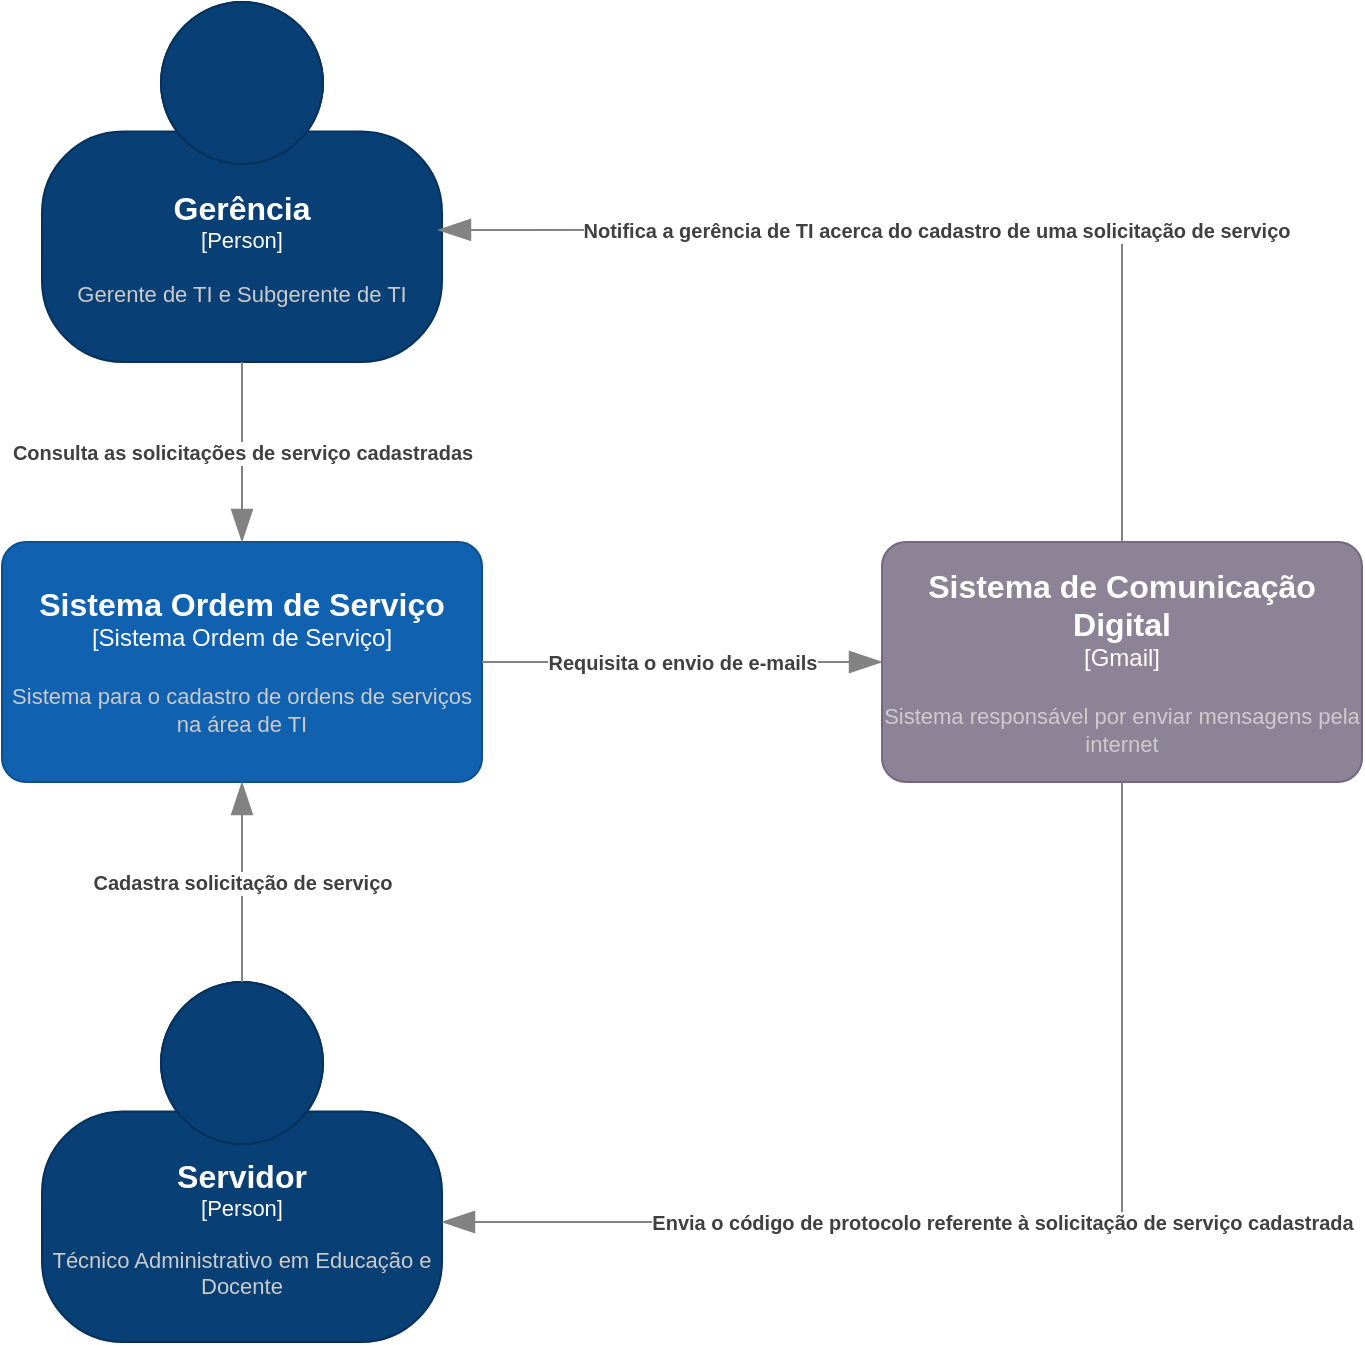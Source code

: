 <mxfile version="24.7.8" pages="2">
  <diagram name="Diagrama de Contexto" id="l7IQhvX9PR3_xffNlLIg">
    <mxGraphModel dx="1098" dy="828" grid="1" gridSize="10" guides="1" tooltips="1" connect="1" arrows="1" fold="1" page="1" pageScale="1" pageWidth="827" pageHeight="1169" math="0" shadow="0">
      <root>
        <mxCell id="0" />
        <mxCell id="1" parent="0" />
        <object placeholders="1" c4Name="Gerência" c4Type="Person" c4Description="Gerente de TI e Subgerente de TI" label="&lt;font style=&quot;font-size: 16px&quot;&gt;&lt;b&gt;%c4Name%&lt;/b&gt;&lt;/font&gt;&lt;div&gt;[%c4Type%]&lt;/div&gt;&lt;br&gt;&lt;div&gt;&lt;font style=&quot;font-size: 11px&quot;&gt;&lt;font color=&quot;#cccccc&quot;&gt;%c4Description%&lt;/font&gt;&lt;/div&gt;" id="0PCF98sf9Mlrs2fPqPyZ-1">
          <mxCell style="html=1;fontSize=11;dashed=0;whiteSpace=wrap;fillColor=#083F75;strokeColor=#06315C;fontColor=#ffffff;shape=mxgraph.c4.person2;align=center;metaEdit=1;points=[[0.5,0,0],[1,0.5,0],[1,0.75,0],[0.75,1,0],[0.5,1,0],[0.25,1,0],[0,0.75,0],[0,0.5,0]];resizable=0;" vertex="1" parent="1">
            <mxGeometry x="110" y="100" width="200" height="180" as="geometry" />
          </mxCell>
        </object>
        <object placeholders="1" c4Name="Servidor" c4Type="Person" c4Description="Técnico Administrativo em Educação e Docente" label="&lt;font style=&quot;font-size: 16px&quot;&gt;&lt;b&gt;%c4Name%&lt;/b&gt;&lt;/font&gt;&lt;div&gt;[%c4Type%]&lt;/div&gt;&lt;br&gt;&lt;div&gt;&lt;font style=&quot;font-size: 11px&quot;&gt;&lt;font color=&quot;#cccccc&quot;&gt;%c4Description%&lt;/font&gt;&lt;/div&gt;" id="0PCF98sf9Mlrs2fPqPyZ-2">
          <mxCell style="html=1;fontSize=11;dashed=0;whiteSpace=wrap;fillColor=#083F75;strokeColor=#06315C;fontColor=#ffffff;shape=mxgraph.c4.person2;align=center;metaEdit=1;points=[[0.5,0,0],[1,0.5,0],[1,0.75,0],[0.75,1,0],[0.5,1,0],[0.25,1,0],[0,0.75,0],[0,0.5,0]];resizable=0;" vertex="1" parent="1">
            <mxGeometry x="110" y="590" width="200" height="180" as="geometry" />
          </mxCell>
        </object>
        <object placeholders="1" c4Name="Sistema Ordem de Serviço" c4Type="Sistema Ordem de Serviço" c4Description="Sistema para o cadastro de ordens de serviços na área de TI" label="&lt;font style=&quot;font-size: 16px&quot;&gt;&lt;b&gt;%c4Name%&lt;/b&gt;&lt;/font&gt;&lt;div&gt;[%c4Type%]&lt;/div&gt;&lt;br&gt;&lt;div&gt;&lt;font style=&quot;font-size: 11px&quot;&gt;&lt;font color=&quot;#cccccc&quot;&gt;%c4Description%&lt;/font&gt;&lt;/div&gt;" id="0PCF98sf9Mlrs2fPqPyZ-3">
          <mxCell style="rounded=1;whiteSpace=wrap;html=1;labelBackgroundColor=none;fillColor=#1061B0;fontColor=#ffffff;align=center;arcSize=10;strokeColor=#0D5091;metaEdit=1;resizable=0;points=[[0.25,0,0],[0.5,0,0],[0.75,0,0],[1,0.25,0],[1,0.5,0],[1,0.75,0],[0.75,1,0],[0.5,1,0],[0.25,1,0],[0,0.75,0],[0,0.5,0],[0,0.25,0]];" vertex="1" parent="1">
            <mxGeometry x="90" y="370" width="240" height="120" as="geometry" />
          </mxCell>
        </object>
        <object placeholders="1" c4Name="Sistema de Comunicação Digital" c4Type="Gmail" c4Description="Sistema responsável por enviar mensagens pela internet" label="&lt;font style=&quot;font-size: 16px&quot;&gt;&lt;b&gt;%c4Name%&lt;/b&gt;&lt;/font&gt;&lt;div&gt;[%c4Type%]&lt;/div&gt;&lt;br&gt;&lt;div&gt;&lt;font style=&quot;font-size: 11px&quot;&gt;&lt;font color=&quot;#cccccc&quot;&gt;%c4Description%&lt;/font&gt;&lt;/div&gt;" id="0PCF98sf9Mlrs2fPqPyZ-4">
          <mxCell style="rounded=1;whiteSpace=wrap;html=1;labelBackgroundColor=none;fillColor=#8C8496;fontColor=#ffffff;align=center;arcSize=10;strokeColor=#736782;metaEdit=1;resizable=0;points=[[0.25,0,0],[0.5,0,0],[0.75,0,0],[1,0.25,0],[1,0.5,0],[1,0.75,0],[0.75,1,0],[0.5,1,0],[0.25,1,0],[0,0.75,0],[0,0.5,0],[0,0.25,0]];" vertex="1" parent="1">
            <mxGeometry x="530" y="370" width="240" height="120" as="geometry" />
          </mxCell>
        </object>
        <object placeholders="1" c4Type="Relationship" c4Description="Consulta as solicitações de serviço cadastradas" label="&lt;div style=&quot;text-align: left&quot;&gt;&lt;div style=&quot;text-align: center&quot;&gt;&lt;b&gt;%c4Description%&lt;/b&gt;&lt;/div&gt;" id="0PCF98sf9Mlrs2fPqPyZ-5">
          <mxCell style="endArrow=blockThin;html=1;fontSize=10;fontColor=#404040;strokeWidth=1;endFill=1;strokeColor=#828282;elbow=vertical;metaEdit=1;endSize=14;startSize=14;jumpStyle=arc;jumpSize=16;rounded=0;edgeStyle=orthogonalEdgeStyle;" edge="1" parent="1" source="0PCF98sf9Mlrs2fPqPyZ-1" target="0PCF98sf9Mlrs2fPqPyZ-3">
            <mxGeometry width="240" relative="1" as="geometry">
              <mxPoint x="360" y="210" as="sourcePoint" />
              <mxPoint x="600" y="210" as="targetPoint" />
            </mxGeometry>
          </mxCell>
        </object>
        <object placeholders="1" c4Type="Relationship" c4Description="Cadastra solicitação de serviço" label="&lt;div style=&quot;text-align: left&quot;&gt;&lt;div style=&quot;text-align: center&quot;&gt;&lt;b&gt;%c4Description%&lt;/b&gt;&lt;/div&gt;" id="0PCF98sf9Mlrs2fPqPyZ-6">
          <mxCell style="endArrow=blockThin;html=1;fontSize=10;fontColor=#404040;strokeWidth=1;endFill=1;strokeColor=#828282;elbow=vertical;metaEdit=1;endSize=14;startSize=14;jumpStyle=arc;jumpSize=16;rounded=0;edgeStyle=orthogonalEdgeStyle;" edge="1" parent="1" source="0PCF98sf9Mlrs2fPqPyZ-2" target="0PCF98sf9Mlrs2fPqPyZ-3">
            <mxGeometry width="240" relative="1" as="geometry">
              <mxPoint x="80" y="420" as="sourcePoint" />
              <mxPoint x="320" y="420" as="targetPoint" />
            </mxGeometry>
          </mxCell>
        </object>
        <object placeholders="1" c4Type="Relationship" c4Description="Requisita o envio de e-mails" label="&lt;div style=&quot;text-align: left&quot;&gt;&lt;div style=&quot;text-align: center&quot;&gt;&lt;b&gt;%c4Description%&lt;/b&gt;&lt;/div&gt;" id="0PCF98sf9Mlrs2fPqPyZ-8">
          <mxCell style="endArrow=blockThin;html=1;fontSize=10;fontColor=#404040;strokeWidth=1;endFill=1;strokeColor=#828282;elbow=vertical;metaEdit=1;endSize=14;startSize=14;jumpStyle=arc;jumpSize=16;rounded=0;edgeStyle=orthogonalEdgeStyle;" edge="1" parent="1" source="0PCF98sf9Mlrs2fPqPyZ-3" target="0PCF98sf9Mlrs2fPqPyZ-4">
            <mxGeometry width="240" relative="1" as="geometry">
              <mxPoint x="290" y="300" as="sourcePoint" />
              <mxPoint x="530" y="300" as="targetPoint" />
            </mxGeometry>
          </mxCell>
        </object>
        <object placeholders="1" c4Type="Relationship" c4Description="Notifica a gerência de TI acerca do cadastro de uma solicitação de serviço" label="&lt;div style=&quot;text-align: left&quot;&gt;&lt;div style=&quot;text-align: center&quot;&gt;&lt;b&gt;%c4Description%&lt;/b&gt;&lt;/div&gt;" id="0PCF98sf9Mlrs2fPqPyZ-9">
          <mxCell style="endArrow=blockThin;html=1;fontSize=10;fontColor=#404040;strokeWidth=1;endFill=1;strokeColor=#828282;elbow=vertical;metaEdit=1;endSize=14;startSize=14;jumpStyle=arc;jumpSize=16;rounded=0;edgeStyle=orthogonalEdgeStyle;entryX=0.99;entryY=0.633;entryDx=0;entryDy=0;entryPerimeter=0;" edge="1" parent="1" source="0PCF98sf9Mlrs2fPqPyZ-4" target="0PCF98sf9Mlrs2fPqPyZ-1">
            <mxGeometry width="240" relative="1" as="geometry">
              <mxPoint x="290" y="300" as="sourcePoint" />
              <mxPoint x="530" y="300" as="targetPoint" />
              <Array as="points">
                <mxPoint x="650" y="214" />
              </Array>
            </mxGeometry>
          </mxCell>
        </object>
        <object placeholders="1" c4Type="Relationship" c4Description="Envia o código de protocolo referente à solicitação de serviço cadastrada" label="&lt;div style=&quot;text-align: left&quot;&gt;&lt;div style=&quot;text-align: center&quot;&gt;&lt;b&gt;%c4Description%&lt;/b&gt;&lt;/div&gt;" id="0PCF98sf9Mlrs2fPqPyZ-10">
          <mxCell style="endArrow=blockThin;html=1;fontSize=10;fontColor=#404040;strokeWidth=1;endFill=1;strokeColor=#828282;elbow=vertical;metaEdit=1;endSize=14;startSize=14;jumpStyle=arc;jumpSize=16;rounded=0;edgeStyle=orthogonalEdgeStyle;" edge="1" parent="1" source="0PCF98sf9Mlrs2fPqPyZ-4" target="0PCF98sf9Mlrs2fPqPyZ-2">
            <mxGeometry width="240" relative="1" as="geometry">
              <mxPoint x="290" y="600" as="sourcePoint" />
              <mxPoint x="530" y="600" as="targetPoint" />
              <Array as="points">
                <mxPoint x="650" y="710" />
              </Array>
            </mxGeometry>
          </mxCell>
        </object>
      </root>
    </mxGraphModel>
  </diagram>
  <diagram id="yzLP6PqBW0DG0y2JhefC" name="Diagrama de Container">
    <mxGraphModel dx="1098" dy="828" grid="1" gridSize="10" guides="1" tooltips="1" connect="1" arrows="1" fold="1" page="1" pageScale="1" pageWidth="827" pageHeight="1169" math="0" shadow="0">
      <root>
        <mxCell id="0" />
        <mxCell id="1" parent="0" />
        <object placeholders="1" c4Name="Servidor" c4Type="Person" c4Description="Técnico Administrativo em Educação e Docente" label="&lt;font style=&quot;font-size: 16px&quot;&gt;&lt;b&gt;%c4Name%&lt;/b&gt;&lt;/font&gt;&lt;div&gt;[%c4Type%]&lt;/div&gt;&lt;br&gt;&lt;div&gt;&lt;font style=&quot;font-size: 11px&quot;&gt;&lt;font color=&quot;#cccccc&quot;&gt;%c4Description%&lt;/font&gt;&lt;/div&gt;" id="FTX1FZSZpePE-LAoVEPy-1">
          <mxCell style="html=1;fontSize=11;dashed=0;whiteSpace=wrap;fillColor=#083F75;strokeColor=#06315C;fontColor=#ffffff;shape=mxgraph.c4.person2;align=center;metaEdit=1;points=[[0.5,0,0],[1,0.5,0],[1,0.75,0],[0.75,1,0],[0.5,1,0],[0.25,1,0],[0,0.75,0],[0,0.5,0]];resizable=0;" vertex="1" parent="1">
            <mxGeometry x="20" y="20" width="200" height="180" as="geometry" />
          </mxCell>
        </object>
        <object placeholders="1" c4Name="Navegador" c4Type="Container" c4Technology="e.g. JavaScript." c4Description="Fornece todas as funcionalidades do sistema Ordem de Serviço aos usuários através do navegador web." label="&lt;font style=&quot;font-size: 16px&quot;&gt;&lt;b&gt;%c4Name%&lt;/b&gt;&lt;/font&gt;&lt;div&gt;[%c4Type%:&amp;nbsp;%c4Technology%]&lt;/div&gt;&lt;br&gt;&lt;div&gt;&lt;font style=&quot;font-size: 11px&quot;&gt;&lt;font color=&quot;#E6E6E6&quot;&gt;%c4Description%&lt;/font&gt;&lt;/div&gt;" id="OvtsnfxfO08xQFcPF3et-1">
          <mxCell style="shape=mxgraph.c4.webBrowserContainer2;whiteSpace=wrap;html=1;boundedLbl=1;rounded=0;labelBackgroundColor=none;strokeColor=#118ACD;fillColor=#23A2D9;strokeColor=#118ACD;strokeColor2=#0E7DAD;fontSize=12;fontColor=#ffffff;align=center;metaEdit=1;points=[[0.5,0,0],[1,0.25,0],[1,0.5,0],[1,0.75,0],[0.5,1,0],[0,0.75,0],[0,0.5,0],[0,0.25,0]];resizable=0;" vertex="1" parent="1">
            <mxGeometry x="294" y="300" width="240" height="160" as="geometry" />
          </mxCell>
        </object>
        <object placeholders="1" c4Type="Relationship" c4Description="Acessa" label="&lt;div style=&quot;text-align: left&quot;&gt;&lt;div style=&quot;text-align: center&quot;&gt;&lt;b&gt;%c4Description%&lt;/b&gt;&lt;/div&gt;" id="OvtsnfxfO08xQFcPF3et-2">
          <mxCell style="endArrow=blockThin;html=1;fontSize=10;fontColor=#404040;strokeWidth=1;endFill=1;strokeColor=#828282;elbow=vertical;metaEdit=1;endSize=14;startSize=14;jumpStyle=arc;jumpSize=16;rounded=0;edgeStyle=orthogonalEdgeStyle;entryX=0.5;entryY=0;entryDx=0;entryDy=0;entryPerimeter=0;" edge="1" parent="1" source="FTX1FZSZpePE-LAoVEPy-1" target="OvtsnfxfO08xQFcPF3et-1">
            <mxGeometry width="240" relative="1" as="geometry">
              <mxPoint x="290" y="430" as="sourcePoint" />
              <mxPoint x="530" y="430" as="targetPoint" />
              <Array as="points">
                <mxPoint x="120" y="250" />
                <mxPoint x="414" y="250" />
              </Array>
            </mxGeometry>
          </mxCell>
        </object>
        <object placeholders="1" c4Name="API" c4Type="Container" c4Technology="e.g. asp.net." c4Description="Fornece funcionalidades do Sistema Ordem de serviço através de uma API" label="&lt;font style=&quot;font-size: 16px&quot;&gt;&lt;b&gt;%c4Name%&lt;/b&gt;&lt;/font&gt;&lt;div&gt;[%c4Type%: %c4Technology%]&lt;/div&gt;&lt;br&gt;&lt;div&gt;&lt;font style=&quot;font-size: 11px&quot;&gt;&lt;font color=&quot;#E6E6E6&quot;&gt;%c4Description%&lt;/font&gt;&lt;/div&gt;" id="OvtsnfxfO08xQFcPF3et-3">
          <mxCell style="rounded=1;whiteSpace=wrap;html=1;fontSize=11;labelBackgroundColor=none;fillColor=#23A2D9;fontColor=#ffffff;align=center;arcSize=10;strokeColor=#0E7DAD;metaEdit=1;resizable=0;points=[[0.25,0,0],[0.5,0,0],[0.75,0,0],[1,0.25,0],[1,0.5,0],[1,0.75,0],[0.75,1,0],[0.5,1,0],[0.25,1,0],[0,0.75,0],[0,0.5,0],[0,0.25,0]];" vertex="1" parent="1">
            <mxGeometry x="294" y="740" width="240" height="120" as="geometry" />
          </mxCell>
        </object>
        <object placeholders="1" c4Name="Sistema Ordem de Serviço" c4Type="Sistema Ordem de Serviço" c4Description="Sistema para o cadastro de ordens de serviços na área de TI." label="&lt;font style=&quot;font-size: 16px&quot;&gt;&lt;b&gt;%c4Name%&lt;/b&gt;&lt;/font&gt;&lt;div&gt;[%c4Type%]&lt;/div&gt;&lt;br&gt;&lt;div&gt;&lt;font style=&quot;font-size: 11px&quot;&gt;&lt;font color=&quot;#cccccc&quot;&gt;%c4Description%&lt;/font&gt;&lt;/div&gt;" id="OvtsnfxfO08xQFcPF3et-7">
          <mxCell style="rounded=1;whiteSpace=wrap;html=1;labelBackgroundColor=none;fillColor=#1061B0;fontColor=#ffffff;align=center;arcSize=10;strokeColor=#0D5091;metaEdit=1;resizable=0;points=[[0.25,0,0],[0.5,0,0],[0.75,0,0],[1,0.25,0],[1,0.5,0],[1,0.75,0],[0.75,1,0],[0.5,1,0],[0.25,1,0],[0,0.75,0],[0,0.5,0],[0,0.25,0]];" vertex="1" parent="1">
            <mxGeometry x="294" y="540" width="240" height="120" as="geometry" />
          </mxCell>
        </object>
        <object placeholders="1" c4Name="Gerência" c4Type="Person" c4Description="Gerente de TI e Subgerente de TI" label="&lt;font style=&quot;font-size: 16px&quot;&gt;&lt;b&gt;%c4Name%&lt;/b&gt;&lt;/font&gt;&lt;div&gt;[%c4Type%]&lt;/div&gt;&lt;br&gt;&lt;div&gt;&lt;font style=&quot;font-size: 11px&quot;&gt;&lt;font color=&quot;#cccccc&quot;&gt;%c4Description%&lt;/font&gt;&lt;/div&gt;" id="OvtsnfxfO08xQFcPF3et-8">
          <mxCell style="html=1;fontSize=11;dashed=0;whiteSpace=wrap;fillColor=#083F75;strokeColor=#06315C;fontColor=#ffffff;shape=mxgraph.c4.person2;align=center;metaEdit=1;points=[[0.5,0,0],[1,0.5,0],[1,0.75,0],[0.75,1,0],[0.5,1,0],[0.25,1,0],[0,0.75,0],[0,0.5,0]];resizable=0;" vertex="1" parent="1">
            <mxGeometry x="570" y="20" width="200" height="180" as="geometry" />
          </mxCell>
        </object>
        <object placeholders="1" c4Type="Relationship" c4Description="Acessa" label="&lt;div style=&quot;text-align: left&quot;&gt;&lt;div style=&quot;text-align: center&quot;&gt;&lt;b&gt;%c4Description%&lt;/b&gt;&lt;/div&gt;" id="OvtsnfxfO08xQFcPF3et-9">
          <mxCell style="endArrow=blockThin;html=1;fontSize=10;fontColor=#404040;strokeWidth=1;endFill=1;strokeColor=#828282;elbow=vertical;metaEdit=1;endSize=14;startSize=14;jumpStyle=arc;jumpSize=16;rounded=0;edgeStyle=orthogonalEdgeStyle;" edge="1" parent="1" source="OvtsnfxfO08xQFcPF3et-8" target="OvtsnfxfO08xQFcPF3et-1">
            <mxGeometry width="240" relative="1" as="geometry">
              <mxPoint x="670" y="203.04" as="sourcePoint" />
              <mxPoint x="437.04" y="310.0" as="targetPoint" />
              <Array as="points">
                <mxPoint x="630" y="250" />
                <mxPoint x="430" y="250" />
              </Array>
            </mxGeometry>
          </mxCell>
        </object>
        <object placeholders="1" c4Type="Relationship" c4Description="Faz chamada para o sistema Ordem de Serviço" label="&lt;div style=&quot;text-align: left&quot;&gt;&lt;div style=&quot;text-align: center&quot;&gt;&lt;b&gt;%c4Description%&lt;/b&gt;&lt;/div&gt;" id="M8nmXQjFsvagFadEKO5p-1">
          <mxCell style="endArrow=blockThin;html=1;fontSize=10;fontColor=#404040;strokeWidth=1;endFill=1;strokeColor=#828282;elbow=vertical;metaEdit=1;endSize=14;startSize=14;jumpStyle=arc;jumpSize=16;rounded=0;edgeStyle=orthogonalEdgeStyle;" edge="1" parent="1" source="OvtsnfxfO08xQFcPF3et-1" target="OvtsnfxfO08xQFcPF3et-7">
            <mxGeometry width="240" relative="1" as="geometry">
              <mxPoint x="290" y="450" as="sourcePoint" />
              <mxPoint x="530" y="450" as="targetPoint" />
            </mxGeometry>
          </mxCell>
        </object>
        <object placeholders="1" c4Type="Relationship" c4Technology="e.g. HTTP" c4Description="e.g. Faz Chamadas de API para" label="&lt;div style=&quot;text-align: left&quot;&gt;&lt;div style=&quot;text-align: center&quot;&gt;&lt;b&gt;%c4Description%&lt;/b&gt;&lt;/div&gt;&lt;div style=&quot;text-align: center&quot;&gt;[%c4Technology%]&lt;/div&gt;&lt;/div&gt;" id="M8nmXQjFsvagFadEKO5p-2">
          <mxCell style="endArrow=blockThin;html=1;fontSize=10;fontColor=#404040;strokeWidth=1;endFill=1;strokeColor=#828282;elbow=vertical;metaEdit=1;endSize=14;startSize=14;jumpStyle=arc;jumpSize=16;rounded=0;edgeStyle=orthogonalEdgeStyle;" edge="1" parent="1" source="OvtsnfxfO08xQFcPF3et-7" target="OvtsnfxfO08xQFcPF3et-3">
            <mxGeometry width="240" relative="1" as="geometry">
              <mxPoint x="290" y="750" as="sourcePoint" />
              <mxPoint x="530" y="750" as="targetPoint" />
            </mxGeometry>
          </mxCell>
        </object>
        <object placeholders="1" c4Name="Banco de Dados" c4Type="Container" c4Technology="e.g. MySQL" c4Description="Armazena informações de registros das solicitações de serviços na área de TI" label="&lt;font style=&quot;font-size: 16px&quot;&gt;&lt;b&gt;%c4Name%&lt;/b&gt;&lt;/font&gt;&lt;div&gt;[%c4Type%:&amp;nbsp;%c4Technology%]&lt;/div&gt;&lt;br&gt;&lt;div&gt;&lt;font style=&quot;font-size: 11px&quot;&gt;&lt;font color=&quot;#E6E6E6&quot;&gt;%c4Description%&lt;/font&gt;&lt;/div&gt;" id="M8nmXQjFsvagFadEKO5p-3">
          <mxCell style="shape=cylinder3;size=15;whiteSpace=wrap;html=1;boundedLbl=1;rounded=0;labelBackgroundColor=none;fillColor=#23A2D9;fontSize=12;fontColor=#ffffff;align=center;strokeColor=#0E7DAD;metaEdit=1;points=[[0.5,0,0],[1,0.25,0],[1,0.5,0],[1,0.75,0],[0.5,1,0],[0,0.75,0],[0,0.5,0],[0,0.25,0]];resizable=0;" vertex="1" parent="1">
            <mxGeometry x="60" y="970" width="240" height="120" as="geometry" />
          </mxCell>
        </object>
        <object placeholders="1" c4Type="Relationship" c4Description="Armazena e recupera os registros das solicitações de serviço na área de TI" label="&lt;div style=&quot;text-align: left&quot;&gt;&lt;div style=&quot;text-align: center&quot;&gt;&lt;b&gt;%c4Description%&lt;/b&gt;&lt;/div&gt;" id="M8nmXQjFsvagFadEKO5p-4">
          <mxCell style="endArrow=blockThin;html=1;fontSize=10;fontColor=#404040;strokeWidth=1;endFill=1;strokeColor=#828282;elbow=vertical;metaEdit=1;endSize=14;startSize=14;jumpStyle=arc;jumpSize=16;rounded=0;edgeStyle=orthogonalEdgeStyle;" edge="1" parent="1" source="OvtsnfxfO08xQFcPF3et-3" target="M8nmXQjFsvagFadEKO5p-3">
            <mxGeometry width="240" relative="1" as="geometry">
              <mxPoint x="290" y="750" as="sourcePoint" />
              <mxPoint x="530" y="750" as="targetPoint" />
              <Array as="points">
                <mxPoint x="390" y="915" />
                <mxPoint x="170" y="915" />
              </Array>
            </mxGeometry>
          </mxCell>
        </object>
        <object placeholders="1" c4Name="Sistema de Comunicação Digital" c4Type="Gmail" c4Description="Sistema responsável por enviar mensagens pela internet." label="&lt;font style=&quot;font-size: 16px&quot;&gt;&lt;b&gt;%c4Name%&lt;/b&gt;&lt;/font&gt;&lt;div&gt;[%c4Type%]&lt;/div&gt;&lt;br&gt;&lt;div&gt;&lt;font style=&quot;font-size: 11px&quot;&gt;&lt;font color=&quot;#cccccc&quot;&gt;%c4Description%&lt;/font&gt;&lt;/div&gt;" id="M8nmXQjFsvagFadEKO5p-5">
          <mxCell style="rounded=1;whiteSpace=wrap;html=1;labelBackgroundColor=none;fillColor=#8C8496;fontColor=#ffffff;align=center;arcSize=10;strokeColor=#736782;metaEdit=1;resizable=0;points=[[0.25,0,0],[0.5,0,0],[0.75,0,0],[1,0.25,0],[1,0.5,0],[1,0.75,0],[0.75,1,0],[0.5,1,0],[0.25,1,0],[0,0.75,0],[0,0.5,0],[0,0.25,0]];" vertex="1" parent="1">
            <mxGeometry x="520" y="970" width="240" height="120" as="geometry" />
          </mxCell>
        </object>
        <object placeholders="1" c4Type="Relationship" c4Description="Requisita o envio de e-mails" label="&lt;div style=&quot;text-align: left&quot;&gt;&lt;div style=&quot;text-align: center&quot;&gt;&lt;b&gt;%c4Description%&lt;/b&gt;&lt;/div&gt;" id="M8nmXQjFsvagFadEKO5p-6">
          <mxCell style="endArrow=blockThin;html=1;fontSize=10;fontColor=#404040;strokeWidth=1;endFill=1;strokeColor=#828282;elbow=vertical;metaEdit=1;endSize=14;startSize=14;jumpStyle=arc;jumpSize=16;rounded=0;edgeStyle=orthogonalEdgeStyle;" edge="1" parent="1" target="M8nmXQjFsvagFadEKO5p-5">
            <mxGeometry width="240" relative="1" as="geometry">
              <mxPoint x="440" y="860" as="sourcePoint" />
              <mxPoint x="530" y="850" as="targetPoint" />
              <Array as="points">
                <mxPoint x="480" y="860" />
                <mxPoint x="480" y="940" />
                <mxPoint x="600" y="940" />
              </Array>
            </mxGeometry>
          </mxCell>
        </object>
        <object placeholders="1" c4Type="Relationship" c4Description="Notifica a gerência de TI acerca do&#xa;cadastro de uma solicitação de serviço" label="&lt;div style=&quot;text-align: left&quot;&gt;&lt;div style=&quot;text-align: center&quot;&gt;&lt;b&gt;%c4Description%&lt;/b&gt;&lt;/div&gt;" id="PCNnpORnlsuQv5wBg1rk-1">
          <mxCell style="endArrow=blockThin;html=1;fontSize=10;fontColor=#404040;strokeWidth=1;endFill=1;strokeColor=#828282;elbow=vertical;metaEdit=1;endSize=14;startSize=14;jumpStyle=arc;jumpSize=16;rounded=0;edgeStyle=orthogonalEdgeStyle;entryX=0.5;entryY=1;entryDx=0;entryDy=0;entryPerimeter=0;" edge="1" parent="1" source="M8nmXQjFsvagFadEKO5p-5" target="OvtsnfxfO08xQFcPF3et-8">
            <mxGeometry x="0.248" width="240" relative="1" as="geometry">
              <mxPoint x="690" y="850" as="sourcePoint" />
              <mxPoint x="670" y="90" as="targetPoint" />
              <Array as="points">
                <mxPoint x="670" y="780" />
                <mxPoint x="670" y="780" />
              </Array>
              <mxPoint as="offset" />
            </mxGeometry>
          </mxCell>
        </object>
        <object placeholders="1" c4Type="Relationship" c4Description="Envia o código de protocolo referente&#xa;à solicitação de serviço cadastrada" label="&lt;div style=&quot;text-align: left&quot;&gt;&lt;div style=&quot;text-align: center&quot;&gt;&lt;b&gt;%c4Description%&lt;/b&gt;&lt;/div&gt;" id="qVmJnphS_24DWj5mLBYD-2">
          <mxCell style="endArrow=blockThin;html=1;fontSize=10;fontColor=#404040;strokeWidth=1;endFill=1;strokeColor=#828282;elbow=vertical;metaEdit=1;endSize=14;startSize=14;jumpStyle=arc;jumpSize=16;rounded=0;edgeStyle=orthogonalEdgeStyle;" edge="1" parent="1" target="FTX1FZSZpePE-LAoVEPy-1">
            <mxGeometry x="0.434" y="-20" width="240" relative="1" as="geometry">
              <mxPoint x="610" y="1080" as="sourcePoint" />
              <mxPoint x="100" y="310" as="targetPoint" />
              <Array as="points">
                <mxPoint x="610" y="1120" />
                <mxPoint x="40" y="1120" />
                <mxPoint x="40" y="850" />
                <mxPoint x="100" y="850" />
              </Array>
              <mxPoint as="offset" />
            </mxGeometry>
          </mxCell>
        </object>
      </root>
    </mxGraphModel>
  </diagram>
</mxfile>

